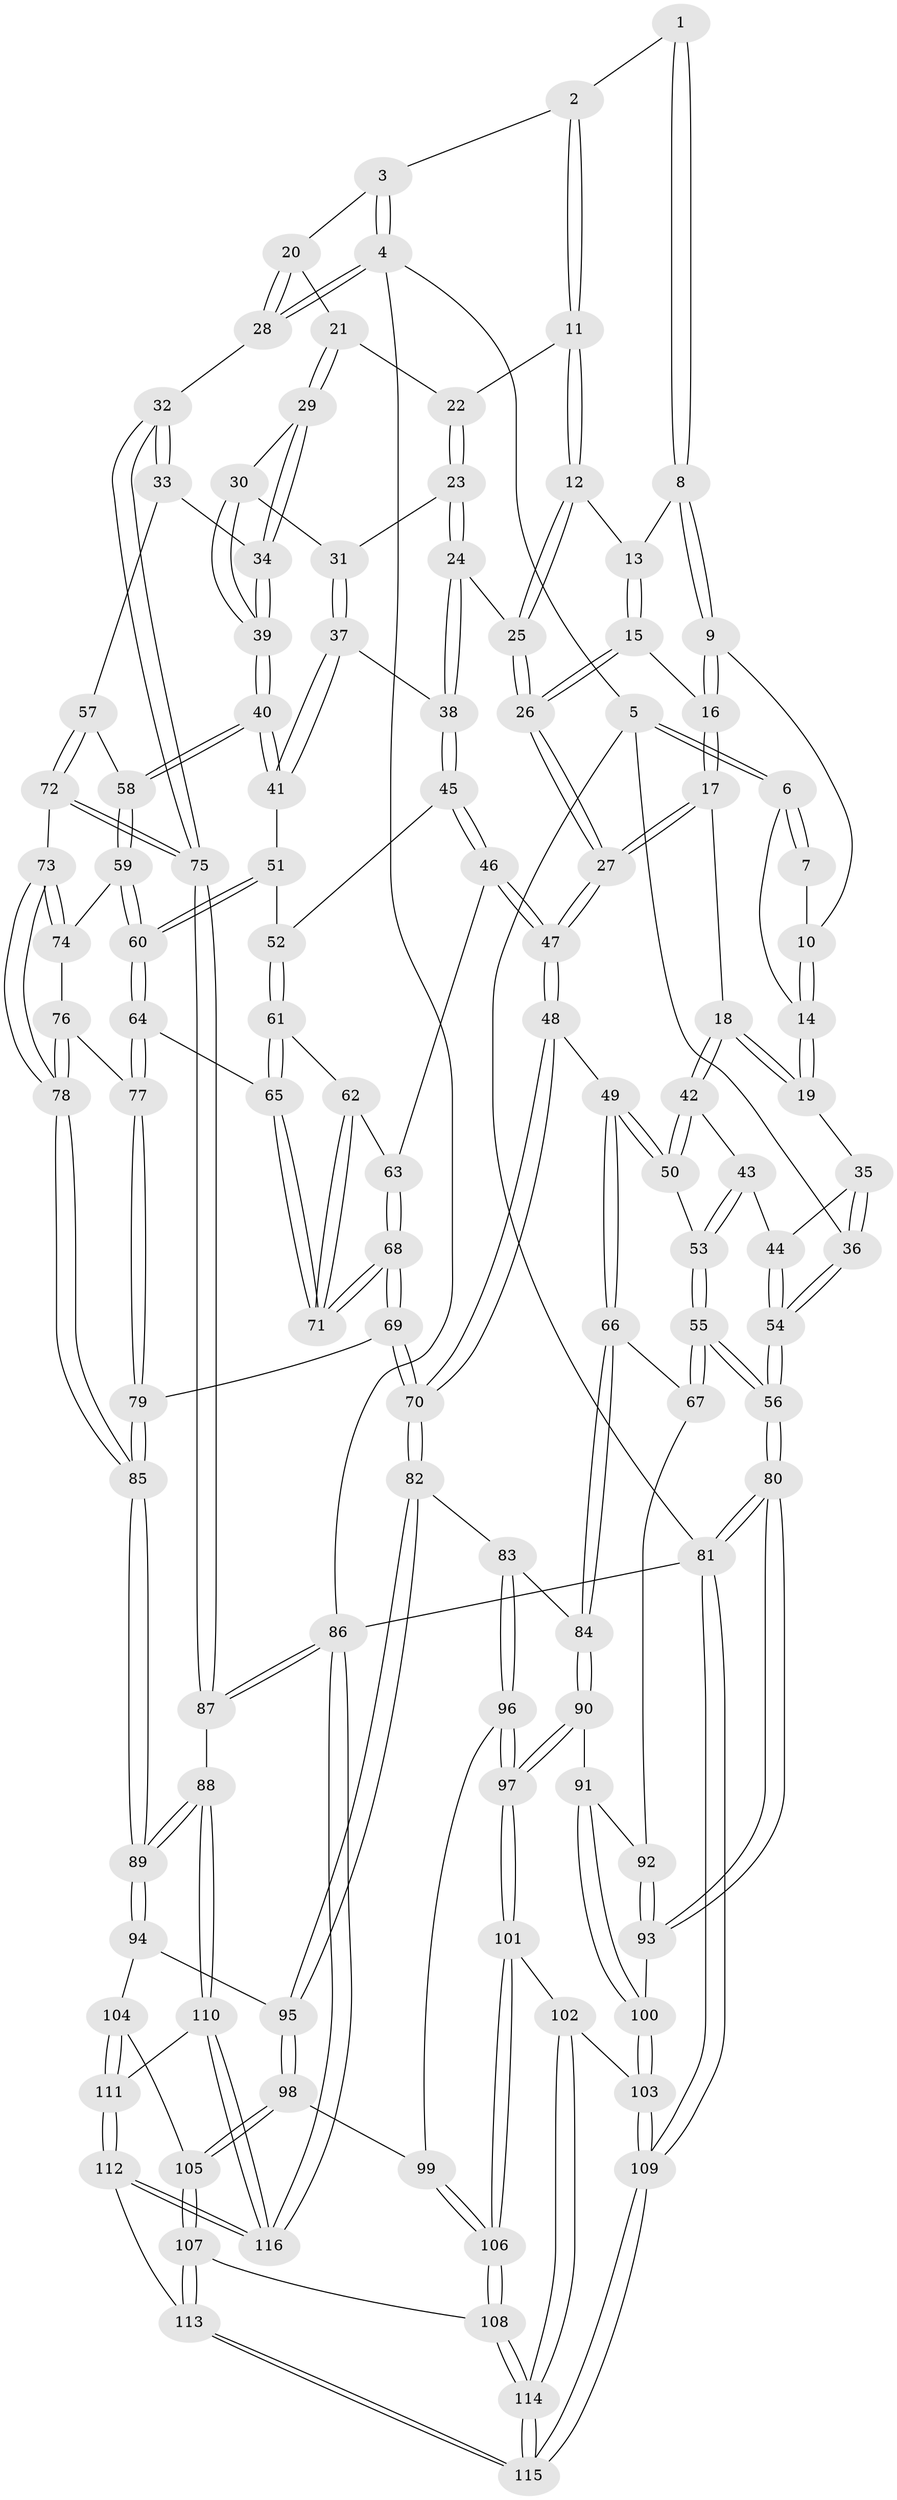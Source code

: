 // Generated by graph-tools (version 1.1) at 2025/27/03/15/25 16:27:56]
// undirected, 116 vertices, 287 edges
graph export_dot {
graph [start="1"]
  node [color=gray90,style=filled];
  1 [pos="+0.44296563596694477+0"];
  2 [pos="+0.6024514785503381+0"];
  3 [pos="+0.9137387976784866+0"];
  4 [pos="+1+0"];
  5 [pos="+0+0"];
  6 [pos="+0+0"];
  7 [pos="+0.24992075675995556+0"];
  8 [pos="+0.4138729078677619+0.03452681447290757"];
  9 [pos="+0.3227598809195104+0.06571159637618972"];
  10 [pos="+0.262743092674459+0"];
  11 [pos="+0.5570539500558254+0.05777723684147405"];
  12 [pos="+0.5441895521063858+0.07244300102477723"];
  13 [pos="+0.44006786819631344+0.07787580966924122"];
  14 [pos="+0.16357163236970262+0.14177015036600576"];
  15 [pos="+0.39934336492047673+0.14180583802554866"];
  16 [pos="+0.32322426401689525+0.06946669286591328"];
  17 [pos="+0.24123023968782573+0.1978779795191301"];
  18 [pos="+0.17106372344843154+0.17866401965813244"];
  19 [pos="+0.16423097354025473+0.16776473281186352"];
  20 [pos="+0.8293742041727822+0.05559986529047426"];
  21 [pos="+0.828817616294061+0.05700375171953045"];
  22 [pos="+0.6298647416452826+0.10610714030391157"];
  23 [pos="+0.6442177123179569+0.1816670961047729"];
  24 [pos="+0.5741755296137996+0.21970673224753057"];
  25 [pos="+0.5273203603997291+0.1598442376098482"];
  26 [pos="+0.4035403194879332+0.20153231158152643"];
  27 [pos="+0.3576774467533986+0.2857072182974335"];
  28 [pos="+1+0.31481790698459605"];
  29 [pos="+0.8241605836188066+0.08760677510749475"];
  30 [pos="+0.7225060053795671+0.19524295001128839"];
  31 [pos="+0.7053455980706637+0.19911417201179774"];
  32 [pos="+1+0.3486619650350034"];
  33 [pos="+0.9403311958242059+0.2971328814063856"];
  34 [pos="+0.8955153195290685+0.2788593967828608"];
  35 [pos="+0.06569628898746502+0.15884217804101936"];
  36 [pos="+0+0"];
  37 [pos="+0.6628065454081771+0.2794559479473853"];
  38 [pos="+0.5717113193817681+0.24799092567168846"];
  39 [pos="+0.7794985144227755+0.3384347924545094"];
  40 [pos="+0.7678272362054182+0.3536495902974344"];
  41 [pos="+0.6878920732456487+0.345339089113099"];
  42 [pos="+0.14152967539855754+0.23492895272883327"];
  43 [pos="+0.022451068973674073+0.2932654375688291"];
  44 [pos="+0+0.29463237890182553"];
  45 [pos="+0.5253347540503677+0.3238163197073336"];
  46 [pos="+0.42389742174098305+0.3453963043640702"];
  47 [pos="+0.3698053982888054+0.33286868841560696"];
  48 [pos="+0.2791396481570594+0.44867529758013885"];
  49 [pos="+0.2772453292421262+0.44968895844227325"];
  50 [pos="+0.15993324311413123+0.3899884747736377"];
  51 [pos="+0.6848775004470011+0.3469863754999999"];
  52 [pos="+0.5978631809107342+0.3723688987329765"];
  53 [pos="+0.1391698710033851+0.39227159798806616"];
  54 [pos="+0+0.34766823464603264"];
  55 [pos="+0+0.5009191511549561"];
  56 [pos="+0+0.4955314740781586"];
  57 [pos="+0.8575622425373375+0.4475800002691583"];
  58 [pos="+0.7778527411058153+0.4096458762091645"];
  59 [pos="+0.7664628232727163+0.4318543795165461"];
  60 [pos="+0.66444845012272+0.4887421874313369"];
  61 [pos="+0.6021514717043598+0.4586525586992329"];
  62 [pos="+0.5289213074027843+0.4561817655075144"];
  63 [pos="+0.46218232597500164+0.407953243669638"];
  64 [pos="+0.6567911068787506+0.4957327762612642"];
  65 [pos="+0.6051511480519731+0.4636089090206613"];
  66 [pos="+0.23646289165015094+0.5362840029652515"];
  67 [pos="+0.11342863362516789+0.5768823395415569"];
  68 [pos="+0.4852741776034376+0.6027967702595011"];
  69 [pos="+0.4850444913570857+0.6035545273790315"];
  70 [pos="+0.48469529913389436+0.6038534289005069"];
  71 [pos="+0.49167427973254+0.5923435655065096"];
  72 [pos="+0.9372370012276884+0.5340972134259336"];
  73 [pos="+0.8583359338427573+0.5769794386982604"];
  74 [pos="+0.7711937960613874+0.46203599878114054"];
  75 [pos="+1+0.5252275080344557"];
  76 [pos="+0.7571037110988623+0.5151393572795661"];
  77 [pos="+0.6678089838160961+0.5496599667673373"];
  78 [pos="+0.8261232564985205+0.6054006558719387"];
  79 [pos="+0.6651827844212665+0.5955314206640268"];
  80 [pos="+0+0.8336104820017685"];
  81 [pos="+0+1"];
  82 [pos="+0.4668413473813309+0.6606889899296563"];
  83 [pos="+0.3185200652749752+0.6671279265218361"];
  84 [pos="+0.2720367599084519+0.6406556817436825"];
  85 [pos="+0.7533653829262509+0.7048269416763877"];
  86 [pos="+1+1"];
  87 [pos="+1+0.538924867419043"];
  88 [pos="+0.7921786544423587+0.8283510980864971"];
  89 [pos="+0.7548777134322727+0.7687360433024538"];
  90 [pos="+0.18028008150514047+0.751895850101701"];
  91 [pos="+0.17437441045173513+0.7529128302777092"];
  92 [pos="+0.111936053356867+0.6018063828467937"];
  93 [pos="+0.006275466894401465+0.7884151796251702"];
  94 [pos="+0.6374265369156009+0.7651536174998654"];
  95 [pos="+0.46942079628986016+0.6689333318409035"];
  96 [pos="+0.3221324649451159+0.7874900161316328"];
  97 [pos="+0.2710626214822255+0.8126561617923376"];
  98 [pos="+0.43490499221891926+0.8113656259084201"];
  99 [pos="+0.38617190689765596+0.8067291625652601"];
  100 [pos="+0.09972907917279974+0.7990304926302467"];
  101 [pos="+0.2703462252653855+0.822809773743321"];
  102 [pos="+0.1797803980767294+0.9033696810419312"];
  103 [pos="+0.13730381871732364+0.8676642824929995"];
  104 [pos="+0.5033309925102802+0.8575779897548751"];
  105 [pos="+0.4553436848936785+0.8501070468142484"];
  106 [pos="+0.30159180496359494+0.9128485507653284"];
  107 [pos="+0.40980882998571316+0.9466992223002564"];
  108 [pos="+0.30179825473241834+0.9145513298724819"];
  109 [pos="+0+1"];
  110 [pos="+0.7992703382094353+0.8553113538237103"];
  111 [pos="+0.58132549481093+0.9378535018444197"];
  112 [pos="+0.48833384846918293+1"];
  113 [pos="+0.4585930684681955+1"];
  114 [pos="+0.21834780382653343+0.9842979354814853"];
  115 [pos="+0.15652696737243696+1"];
  116 [pos="+1+1"];
  1 -- 2;
  1 -- 8;
  1 -- 8;
  2 -- 3;
  2 -- 11;
  2 -- 11;
  3 -- 4;
  3 -- 4;
  3 -- 20;
  4 -- 5;
  4 -- 28;
  4 -- 28;
  4 -- 86;
  5 -- 6;
  5 -- 6;
  5 -- 36;
  5 -- 81;
  6 -- 7;
  6 -- 7;
  6 -- 14;
  7 -- 10;
  8 -- 9;
  8 -- 9;
  8 -- 13;
  9 -- 10;
  9 -- 16;
  9 -- 16;
  10 -- 14;
  10 -- 14;
  11 -- 12;
  11 -- 12;
  11 -- 22;
  12 -- 13;
  12 -- 25;
  12 -- 25;
  13 -- 15;
  13 -- 15;
  14 -- 19;
  14 -- 19;
  15 -- 16;
  15 -- 26;
  15 -- 26;
  16 -- 17;
  16 -- 17;
  17 -- 18;
  17 -- 27;
  17 -- 27;
  18 -- 19;
  18 -- 19;
  18 -- 42;
  18 -- 42;
  19 -- 35;
  20 -- 21;
  20 -- 28;
  20 -- 28;
  21 -- 22;
  21 -- 29;
  21 -- 29;
  22 -- 23;
  22 -- 23;
  23 -- 24;
  23 -- 24;
  23 -- 31;
  24 -- 25;
  24 -- 38;
  24 -- 38;
  25 -- 26;
  25 -- 26;
  26 -- 27;
  26 -- 27;
  27 -- 47;
  27 -- 47;
  28 -- 32;
  29 -- 30;
  29 -- 34;
  29 -- 34;
  30 -- 31;
  30 -- 39;
  30 -- 39;
  31 -- 37;
  31 -- 37;
  32 -- 33;
  32 -- 33;
  32 -- 75;
  32 -- 75;
  33 -- 34;
  33 -- 57;
  34 -- 39;
  34 -- 39;
  35 -- 36;
  35 -- 36;
  35 -- 44;
  36 -- 54;
  36 -- 54;
  37 -- 38;
  37 -- 41;
  37 -- 41;
  38 -- 45;
  38 -- 45;
  39 -- 40;
  39 -- 40;
  40 -- 41;
  40 -- 41;
  40 -- 58;
  40 -- 58;
  41 -- 51;
  42 -- 43;
  42 -- 50;
  42 -- 50;
  43 -- 44;
  43 -- 53;
  43 -- 53;
  44 -- 54;
  44 -- 54;
  45 -- 46;
  45 -- 46;
  45 -- 52;
  46 -- 47;
  46 -- 47;
  46 -- 63;
  47 -- 48;
  47 -- 48;
  48 -- 49;
  48 -- 70;
  48 -- 70;
  49 -- 50;
  49 -- 50;
  49 -- 66;
  49 -- 66;
  50 -- 53;
  51 -- 52;
  51 -- 60;
  51 -- 60;
  52 -- 61;
  52 -- 61;
  53 -- 55;
  53 -- 55;
  54 -- 56;
  54 -- 56;
  55 -- 56;
  55 -- 56;
  55 -- 67;
  55 -- 67;
  56 -- 80;
  56 -- 80;
  57 -- 58;
  57 -- 72;
  57 -- 72;
  58 -- 59;
  58 -- 59;
  59 -- 60;
  59 -- 60;
  59 -- 74;
  60 -- 64;
  60 -- 64;
  61 -- 62;
  61 -- 65;
  61 -- 65;
  62 -- 63;
  62 -- 71;
  62 -- 71;
  63 -- 68;
  63 -- 68;
  64 -- 65;
  64 -- 77;
  64 -- 77;
  65 -- 71;
  65 -- 71;
  66 -- 67;
  66 -- 84;
  66 -- 84;
  67 -- 92;
  68 -- 69;
  68 -- 69;
  68 -- 71;
  68 -- 71;
  69 -- 70;
  69 -- 70;
  69 -- 79;
  70 -- 82;
  70 -- 82;
  72 -- 73;
  72 -- 75;
  72 -- 75;
  73 -- 74;
  73 -- 74;
  73 -- 78;
  73 -- 78;
  74 -- 76;
  75 -- 87;
  75 -- 87;
  76 -- 77;
  76 -- 78;
  76 -- 78;
  77 -- 79;
  77 -- 79;
  78 -- 85;
  78 -- 85;
  79 -- 85;
  79 -- 85;
  80 -- 81;
  80 -- 81;
  80 -- 93;
  80 -- 93;
  81 -- 109;
  81 -- 109;
  81 -- 86;
  82 -- 83;
  82 -- 95;
  82 -- 95;
  83 -- 84;
  83 -- 96;
  83 -- 96;
  84 -- 90;
  84 -- 90;
  85 -- 89;
  85 -- 89;
  86 -- 87;
  86 -- 87;
  86 -- 116;
  86 -- 116;
  87 -- 88;
  88 -- 89;
  88 -- 89;
  88 -- 110;
  88 -- 110;
  89 -- 94;
  89 -- 94;
  90 -- 91;
  90 -- 97;
  90 -- 97;
  91 -- 92;
  91 -- 100;
  91 -- 100;
  92 -- 93;
  92 -- 93;
  93 -- 100;
  94 -- 95;
  94 -- 104;
  95 -- 98;
  95 -- 98;
  96 -- 97;
  96 -- 97;
  96 -- 99;
  97 -- 101;
  97 -- 101;
  98 -- 99;
  98 -- 105;
  98 -- 105;
  99 -- 106;
  99 -- 106;
  100 -- 103;
  100 -- 103;
  101 -- 102;
  101 -- 106;
  101 -- 106;
  102 -- 103;
  102 -- 114;
  102 -- 114;
  103 -- 109;
  103 -- 109;
  104 -- 105;
  104 -- 111;
  104 -- 111;
  105 -- 107;
  105 -- 107;
  106 -- 108;
  106 -- 108;
  107 -- 108;
  107 -- 113;
  107 -- 113;
  108 -- 114;
  108 -- 114;
  109 -- 115;
  109 -- 115;
  110 -- 111;
  110 -- 116;
  110 -- 116;
  111 -- 112;
  111 -- 112;
  112 -- 113;
  112 -- 116;
  112 -- 116;
  113 -- 115;
  113 -- 115;
  114 -- 115;
  114 -- 115;
}

